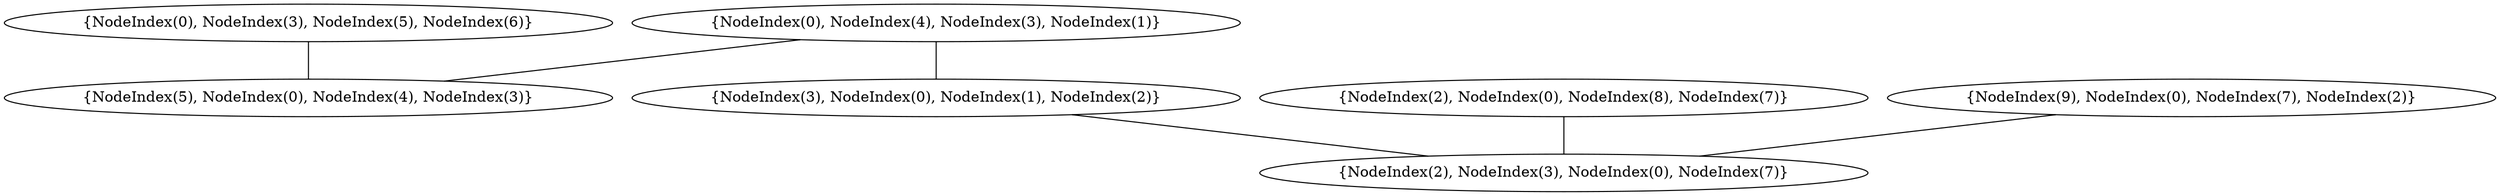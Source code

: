 graph {
    0 [ label = "{NodeIndex(5), NodeIndex(0), NodeIndex(4), NodeIndex(3)}" ]
    1 [ label = "{NodeIndex(0), NodeIndex(3), NodeIndex(5), NodeIndex(6)}" ]
    2 [ label = "{NodeIndex(2), NodeIndex(3), NodeIndex(0), NodeIndex(7)}" ]
    3 [ label = "{NodeIndex(2), NodeIndex(0), NodeIndex(8), NodeIndex(7)}" ]
    4 [ label = "{NodeIndex(9), NodeIndex(0), NodeIndex(7), NodeIndex(2)}" ]
    5 [ label = "{NodeIndex(3), NodeIndex(0), NodeIndex(1), NodeIndex(2)}" ]
    6 [ label = "{NodeIndex(0), NodeIndex(4), NodeIndex(3), NodeIndex(1)}" ]
    1 -- 0 [ ]
    3 -- 2 [ ]
    4 -- 2 [ ]
    6 -- 5 [ ]
    5 -- 2 [ ]
    6 -- 0 [ ]
}
